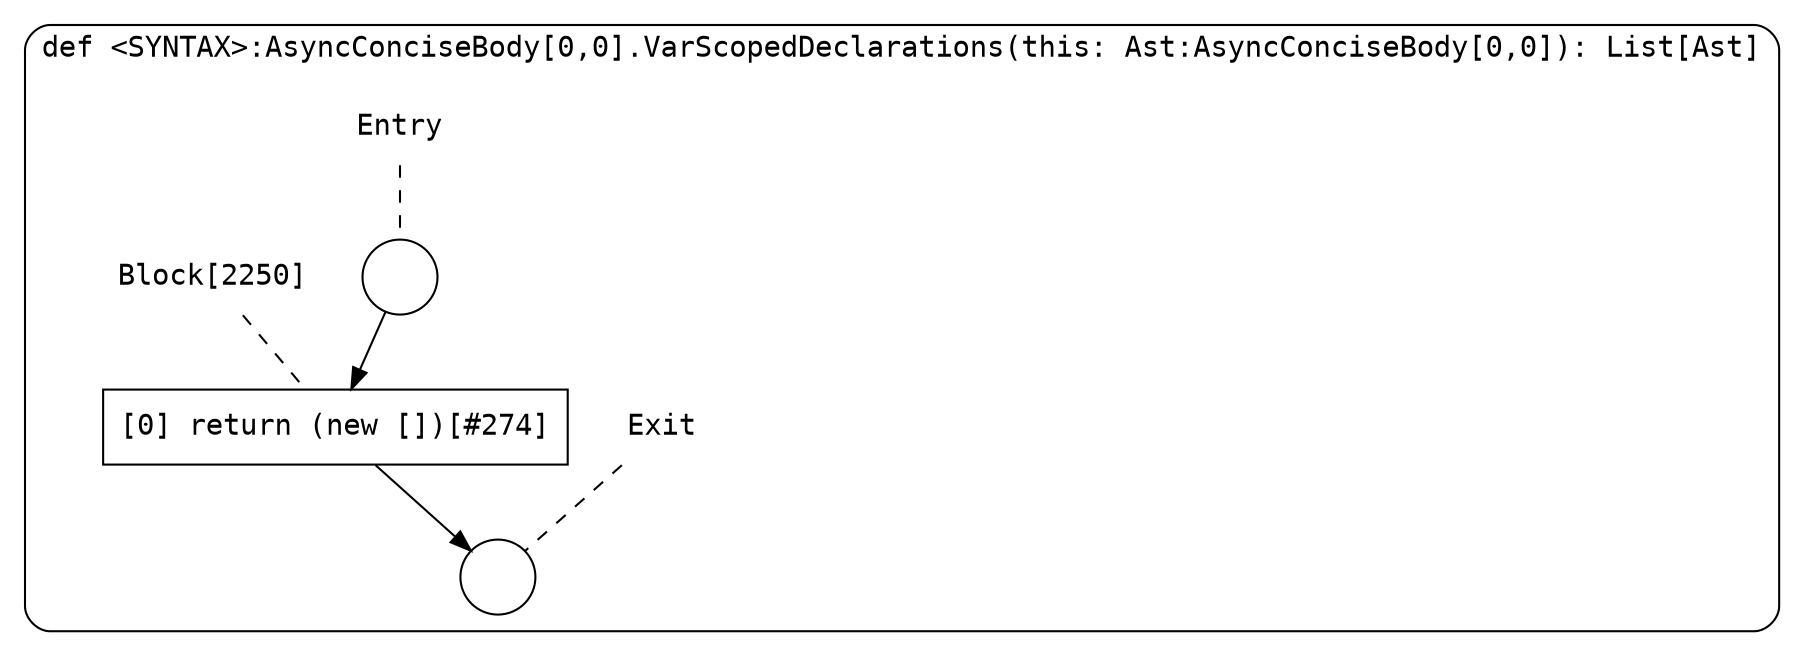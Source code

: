 digraph {
  graph [fontname = "Consolas"]
  node [fontname = "Consolas"]
  edge [fontname = "Consolas"]
  subgraph cluster452 {
    label = "def <SYNTAX>:AsyncConciseBody[0,0].VarScopedDeclarations(this: Ast:AsyncConciseBody[0,0]): List[Ast]"
    style = rounded
    cluster452_entry_name [shape=none, label=<<font color="black">Entry</font>>]
    cluster452_entry_name -> cluster452_entry [arrowhead=none, color="black", style=dashed]
    cluster452_entry [shape=circle label=" " color="black" fillcolor="white" style=filled]
    cluster452_entry -> node2250 [color="black"]
    cluster452_exit_name [shape=none, label=<<font color="black">Exit</font>>]
    cluster452_exit_name -> cluster452_exit [arrowhead=none, color="black", style=dashed]
    cluster452_exit [shape=circle label=" " color="black" fillcolor="white" style=filled]
    node2250_name [shape=none, label=<<font color="black">Block[2250]</font>>]
    node2250_name -> node2250 [arrowhead=none, color="black", style=dashed]
    node2250 [shape=box, label=<<font color="black">[0] return (new [])[#274]<BR ALIGN="LEFT"/></font>> color="black" fillcolor="white", style=filled]
    node2250 -> cluster452_exit [color="black"]
  }
}